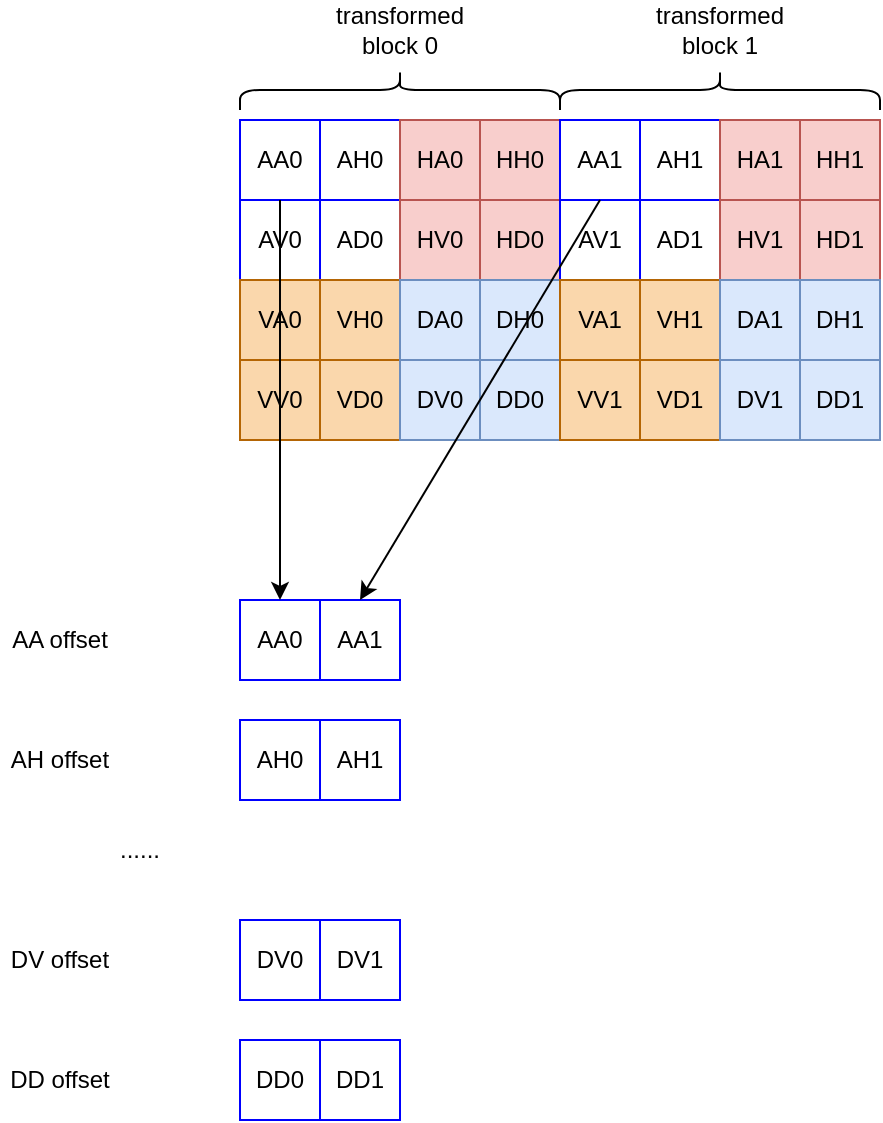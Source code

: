 <mxfile version="22.1.5" type="github">
  <diagram name="第 1 页" id="shTC8Z6--Nmm1lQACW7x">
    <mxGraphModel dx="818" dy="492" grid="1" gridSize="10" guides="1" tooltips="1" connect="1" arrows="1" fold="1" page="1" pageScale="1" pageWidth="1169" pageHeight="827" math="0" shadow="0">
      <root>
        <mxCell id="0" />
        <mxCell id="1" parent="0" />
        <mxCell id="ozwnez7hy_r3zfRa-a8K-2" value="AA0" style="whiteSpace=wrap;html=1;aspect=fixed;strokeColor=#0000FF;" parent="1" vertex="1">
          <mxGeometry x="160" y="80" width="40" height="40" as="geometry" />
        </mxCell>
        <mxCell id="ozwnez7hy_r3zfRa-a8K-3" value="AH0" style="whiteSpace=wrap;html=1;aspect=fixed;strokeColor=#0000FF;" parent="1" vertex="1">
          <mxGeometry x="200" y="80" width="40" height="40" as="geometry" />
        </mxCell>
        <mxCell id="ozwnez7hy_r3zfRa-a8K-4" value="AV0" style="whiteSpace=wrap;html=1;aspect=fixed;strokeColor=#0000FF;" parent="1" vertex="1">
          <mxGeometry x="160" y="120" width="40" height="40" as="geometry" />
        </mxCell>
        <mxCell id="ozwnez7hy_r3zfRa-a8K-5" value="AD0" style="whiteSpace=wrap;html=1;aspect=fixed;strokeColor=#0000FF;" parent="1" vertex="1">
          <mxGeometry x="200" y="120" width="40" height="40" as="geometry" />
        </mxCell>
        <mxCell id="ozwnez7hy_r3zfRa-a8K-6" value="HA0" style="whiteSpace=wrap;html=1;aspect=fixed;strokeColor=#b85450;fillColor=#f8cecc;" parent="1" vertex="1">
          <mxGeometry x="240" y="80" width="40" height="40" as="geometry" />
        </mxCell>
        <mxCell id="ozwnez7hy_r3zfRa-a8K-7" value="HH0" style="whiteSpace=wrap;html=1;aspect=fixed;strokeColor=#b85450;fillColor=#f8cecc;" parent="1" vertex="1">
          <mxGeometry x="280" y="80" width="40" height="40" as="geometry" />
        </mxCell>
        <mxCell id="ozwnez7hy_r3zfRa-a8K-8" value="HV0" style="whiteSpace=wrap;html=1;aspect=fixed;strokeColor=#b85450;fillColor=#f8cecc;" parent="1" vertex="1">
          <mxGeometry x="240" y="120" width="40" height="40" as="geometry" />
        </mxCell>
        <mxCell id="ozwnez7hy_r3zfRa-a8K-9" value="HD0" style="whiteSpace=wrap;html=1;aspect=fixed;strokeColor=#b85450;fillColor=#f8cecc;" parent="1" vertex="1">
          <mxGeometry x="280" y="120" width="40" height="40" as="geometry" />
        </mxCell>
        <mxCell id="ozwnez7hy_r3zfRa-a8K-10" value="VA0" style="whiteSpace=wrap;html=1;aspect=fixed;strokeColor=#b46504;fillColor=#fad7ac;" parent="1" vertex="1">
          <mxGeometry x="160" y="160" width="40" height="40" as="geometry" />
        </mxCell>
        <mxCell id="ozwnez7hy_r3zfRa-a8K-11" value="VH0" style="whiteSpace=wrap;html=1;aspect=fixed;strokeColor=#b46504;fillColor=#fad7ac;" parent="1" vertex="1">
          <mxGeometry x="200" y="160" width="40" height="40" as="geometry" />
        </mxCell>
        <mxCell id="ozwnez7hy_r3zfRa-a8K-12" value="VV0" style="whiteSpace=wrap;html=1;aspect=fixed;strokeColor=#b46504;fillColor=#fad7ac;" parent="1" vertex="1">
          <mxGeometry x="160" y="200" width="40" height="40" as="geometry" />
        </mxCell>
        <mxCell id="ozwnez7hy_r3zfRa-a8K-13" value="VD0" style="whiteSpace=wrap;html=1;aspect=fixed;strokeColor=#b46504;fillColor=#fad7ac;" parent="1" vertex="1">
          <mxGeometry x="200" y="200" width="40" height="40" as="geometry" />
        </mxCell>
        <mxCell id="ozwnez7hy_r3zfRa-a8K-14" value="DA0" style="whiteSpace=wrap;html=1;aspect=fixed;strokeColor=#6c8ebf;fillColor=#dae8fc;" parent="1" vertex="1">
          <mxGeometry x="240" y="160" width="40" height="40" as="geometry" />
        </mxCell>
        <mxCell id="ozwnez7hy_r3zfRa-a8K-15" value="DH0" style="whiteSpace=wrap;html=1;aspect=fixed;strokeColor=#6c8ebf;fillColor=#dae8fc;" parent="1" vertex="1">
          <mxGeometry x="280" y="160" width="40" height="40" as="geometry" />
        </mxCell>
        <mxCell id="ozwnez7hy_r3zfRa-a8K-16" value="DV0" style="whiteSpace=wrap;html=1;aspect=fixed;strokeColor=#6c8ebf;fillColor=#dae8fc;" parent="1" vertex="1">
          <mxGeometry x="240" y="200" width="40" height="40" as="geometry" />
        </mxCell>
        <mxCell id="ozwnez7hy_r3zfRa-a8K-17" value="DD0" style="whiteSpace=wrap;html=1;aspect=fixed;strokeColor=#6c8ebf;fillColor=#dae8fc;" parent="1" vertex="1">
          <mxGeometry x="280" y="200" width="40" height="40" as="geometry" />
        </mxCell>
        <mxCell id="ozwnez7hy_r3zfRa-a8K-18" value="AA1" style="whiteSpace=wrap;html=1;aspect=fixed;strokeColor=#0000FF;" parent="1" vertex="1">
          <mxGeometry x="320" y="80" width="40" height="40" as="geometry" />
        </mxCell>
        <mxCell id="ozwnez7hy_r3zfRa-a8K-19" value="AH1" style="whiteSpace=wrap;html=1;aspect=fixed;strokeColor=#0000FF;" parent="1" vertex="1">
          <mxGeometry x="360" y="80" width="40" height="40" as="geometry" />
        </mxCell>
        <mxCell id="ozwnez7hy_r3zfRa-a8K-20" value="AV1" style="whiteSpace=wrap;html=1;aspect=fixed;strokeColor=#0000FF;" parent="1" vertex="1">
          <mxGeometry x="320" y="120" width="40" height="40" as="geometry" />
        </mxCell>
        <mxCell id="ozwnez7hy_r3zfRa-a8K-21" value="AD1" style="whiteSpace=wrap;html=1;aspect=fixed;strokeColor=#0000FF;" parent="1" vertex="1">
          <mxGeometry x="360" y="120" width="40" height="40" as="geometry" />
        </mxCell>
        <mxCell id="ozwnez7hy_r3zfRa-a8K-22" value="HA1" style="whiteSpace=wrap;html=1;aspect=fixed;strokeColor=#b85450;fillColor=#f8cecc;" parent="1" vertex="1">
          <mxGeometry x="400" y="80" width="40" height="40" as="geometry" />
        </mxCell>
        <mxCell id="ozwnez7hy_r3zfRa-a8K-23" value="HH1" style="whiteSpace=wrap;html=1;aspect=fixed;strokeColor=#b85450;fillColor=#f8cecc;" parent="1" vertex="1">
          <mxGeometry x="440" y="80" width="40" height="40" as="geometry" />
        </mxCell>
        <mxCell id="ozwnez7hy_r3zfRa-a8K-24" value="HV1" style="whiteSpace=wrap;html=1;aspect=fixed;strokeColor=#b85450;fillColor=#f8cecc;" parent="1" vertex="1">
          <mxGeometry x="400" y="120" width="40" height="40" as="geometry" />
        </mxCell>
        <mxCell id="ozwnez7hy_r3zfRa-a8K-25" value="HD1" style="whiteSpace=wrap;html=1;aspect=fixed;strokeColor=#b85450;fillColor=#f8cecc;" parent="1" vertex="1">
          <mxGeometry x="440" y="120" width="40" height="40" as="geometry" />
        </mxCell>
        <mxCell id="ozwnez7hy_r3zfRa-a8K-26" value="VA1" style="whiteSpace=wrap;html=1;aspect=fixed;strokeColor=#b46504;fillColor=#fad7ac;" parent="1" vertex="1">
          <mxGeometry x="320" y="160" width="40" height="40" as="geometry" />
        </mxCell>
        <mxCell id="ozwnez7hy_r3zfRa-a8K-27" value="VH1" style="whiteSpace=wrap;html=1;aspect=fixed;strokeColor=#b46504;fillColor=#fad7ac;" parent="1" vertex="1">
          <mxGeometry x="360" y="160" width="40" height="40" as="geometry" />
        </mxCell>
        <mxCell id="ozwnez7hy_r3zfRa-a8K-28" value="VV1" style="whiteSpace=wrap;html=1;aspect=fixed;strokeColor=#b46504;fillColor=#fad7ac;" parent="1" vertex="1">
          <mxGeometry x="320" y="200" width="40" height="40" as="geometry" />
        </mxCell>
        <mxCell id="ozwnez7hy_r3zfRa-a8K-29" value="VD1" style="whiteSpace=wrap;html=1;aspect=fixed;strokeColor=#b46504;fillColor=#fad7ac;" parent="1" vertex="1">
          <mxGeometry x="360" y="200" width="40" height="40" as="geometry" />
        </mxCell>
        <mxCell id="ozwnez7hy_r3zfRa-a8K-30" value="DA1" style="whiteSpace=wrap;html=1;aspect=fixed;strokeColor=#6c8ebf;fillColor=#dae8fc;" parent="1" vertex="1">
          <mxGeometry x="400" y="160" width="40" height="40" as="geometry" />
        </mxCell>
        <mxCell id="ozwnez7hy_r3zfRa-a8K-31" value="DH1" style="whiteSpace=wrap;html=1;aspect=fixed;strokeColor=#6c8ebf;fillColor=#dae8fc;" parent="1" vertex="1">
          <mxGeometry x="440" y="160" width="40" height="40" as="geometry" />
        </mxCell>
        <mxCell id="ozwnez7hy_r3zfRa-a8K-32" value="DV1" style="whiteSpace=wrap;html=1;aspect=fixed;strokeColor=#6c8ebf;fillColor=#dae8fc;" parent="1" vertex="1">
          <mxGeometry x="400" y="200" width="40" height="40" as="geometry" />
        </mxCell>
        <mxCell id="ozwnez7hy_r3zfRa-a8K-33" value="DD1" style="whiteSpace=wrap;html=1;aspect=fixed;strokeColor=#6c8ebf;fillColor=#dae8fc;" parent="1" vertex="1">
          <mxGeometry x="440" y="200" width="40" height="40" as="geometry" />
        </mxCell>
        <mxCell id="ozwnez7hy_r3zfRa-a8K-34" value="AA0" style="whiteSpace=wrap;html=1;aspect=fixed;strokeColor=#0000FF;" parent="1" vertex="1">
          <mxGeometry x="160" y="320" width="40" height="40" as="geometry" />
        </mxCell>
        <mxCell id="ozwnez7hy_r3zfRa-a8K-35" value="AA1" style="whiteSpace=wrap;html=1;aspect=fixed;strokeColor=#0000FF;" parent="1" vertex="1">
          <mxGeometry x="200" y="320" width="40" height="40" as="geometry" />
        </mxCell>
        <mxCell id="ozwnez7hy_r3zfRa-a8K-36" value="AA offset" style="text;html=1;strokeColor=none;fillColor=none;align=center;verticalAlign=middle;whiteSpace=wrap;rounded=0;" parent="1" vertex="1">
          <mxGeometry x="40" y="320" width="60" height="40" as="geometry" />
        </mxCell>
        <mxCell id="ozwnez7hy_r3zfRa-a8K-37" value="AH0" style="whiteSpace=wrap;html=1;aspect=fixed;strokeColor=#0000FF;" parent="1" vertex="1">
          <mxGeometry x="160" y="380" width="40" height="40" as="geometry" />
        </mxCell>
        <mxCell id="ozwnez7hy_r3zfRa-a8K-38" value="AH1" style="whiteSpace=wrap;html=1;aspect=fixed;strokeColor=#0000FF;" parent="1" vertex="1">
          <mxGeometry x="200" y="380" width="40" height="40" as="geometry" />
        </mxCell>
        <mxCell id="ozwnez7hy_r3zfRa-a8K-39" value="AH offset" style="text;html=1;strokeColor=none;fillColor=none;align=center;verticalAlign=middle;whiteSpace=wrap;rounded=0;" parent="1" vertex="1">
          <mxGeometry x="40" y="380" width="60" height="40" as="geometry" />
        </mxCell>
        <mxCell id="ozwnez7hy_r3zfRa-a8K-40" value="" style="endArrow=classic;html=1;rounded=0;exitX=0.5;exitY=0;exitDx=0;exitDy=0;entryX=0.5;entryY=0;entryDx=0;entryDy=0;" parent="1" source="ozwnez7hy_r3zfRa-a8K-4" target="ozwnez7hy_r3zfRa-a8K-34" edge="1">
          <mxGeometry width="50" height="50" relative="1" as="geometry">
            <mxPoint x="400" y="280" as="sourcePoint" />
            <mxPoint x="450" y="230" as="targetPoint" />
          </mxGeometry>
        </mxCell>
        <mxCell id="ozwnez7hy_r3zfRa-a8K-41" value="" style="endArrow=classic;html=1;rounded=0;exitX=0.5;exitY=0;exitDx=0;exitDy=0;entryX=0.5;entryY=0;entryDx=0;entryDy=0;" parent="1" source="ozwnez7hy_r3zfRa-a8K-20" target="ozwnez7hy_r3zfRa-a8K-35" edge="1">
          <mxGeometry width="50" height="50" relative="1" as="geometry">
            <mxPoint x="400" y="280" as="sourcePoint" />
            <mxPoint x="450" y="230" as="targetPoint" />
          </mxGeometry>
        </mxCell>
        <mxCell id="ozwnez7hy_r3zfRa-a8K-42" value="DV0" style="whiteSpace=wrap;html=1;aspect=fixed;strokeColor=#0000FF;" parent="1" vertex="1">
          <mxGeometry x="160" y="480" width="40" height="40" as="geometry" />
        </mxCell>
        <mxCell id="ozwnez7hy_r3zfRa-a8K-43" value="DV1" style="whiteSpace=wrap;html=1;aspect=fixed;strokeColor=#0000FF;" parent="1" vertex="1">
          <mxGeometry x="200" y="480" width="40" height="40" as="geometry" />
        </mxCell>
        <mxCell id="ozwnez7hy_r3zfRa-a8K-44" value="DV offset" style="text;html=1;strokeColor=none;fillColor=none;align=center;verticalAlign=middle;whiteSpace=wrap;rounded=0;" parent="1" vertex="1">
          <mxGeometry x="40" y="480" width="60" height="40" as="geometry" />
        </mxCell>
        <mxCell id="ozwnez7hy_r3zfRa-a8K-45" value="DD0" style="whiteSpace=wrap;html=1;aspect=fixed;strokeColor=#0000FF;" parent="1" vertex="1">
          <mxGeometry x="160" y="540" width="40" height="40" as="geometry" />
        </mxCell>
        <mxCell id="ozwnez7hy_r3zfRa-a8K-46" value="DD1" style="whiteSpace=wrap;html=1;aspect=fixed;strokeColor=#0000FF;" parent="1" vertex="1">
          <mxGeometry x="200" y="540" width="40" height="40" as="geometry" />
        </mxCell>
        <mxCell id="ozwnez7hy_r3zfRa-a8K-47" value="DD offset" style="text;html=1;strokeColor=none;fillColor=none;align=center;verticalAlign=middle;whiteSpace=wrap;rounded=0;" parent="1" vertex="1">
          <mxGeometry x="40" y="540" width="60" height="40" as="geometry" />
        </mxCell>
        <mxCell id="ozwnez7hy_r3zfRa-a8K-48" value="......" style="text;html=1;strokeColor=none;fillColor=none;align=center;verticalAlign=middle;whiteSpace=wrap;rounded=0;" parent="1" vertex="1">
          <mxGeometry x="80" y="430" width="60" height="30" as="geometry" />
        </mxCell>
        <mxCell id="ozwnez7hy_r3zfRa-a8K-49" value="" style="shape=curlyBracket;whiteSpace=wrap;html=1;rounded=1;flipH=1;labelPosition=right;verticalLabelPosition=middle;align=left;verticalAlign=middle;rotation=-90;" parent="1" vertex="1">
          <mxGeometry x="230" y="-15" width="20" height="160" as="geometry" />
        </mxCell>
        <mxCell id="kaeUD0Y2ui1EPQrbqfe8-1" value="transformed block 0" style="text;html=1;strokeColor=none;fillColor=none;align=center;verticalAlign=middle;whiteSpace=wrap;rounded=0;" parent="1" vertex="1">
          <mxGeometry x="210" y="20" width="60" height="30" as="geometry" />
        </mxCell>
        <mxCell id="kaeUD0Y2ui1EPQrbqfe8-2" value="" style="shape=curlyBracket;whiteSpace=wrap;html=1;rounded=1;flipH=1;labelPosition=right;verticalLabelPosition=middle;align=left;verticalAlign=middle;rotation=-90;" parent="1" vertex="1">
          <mxGeometry x="390" y="-15" width="20" height="160" as="geometry" />
        </mxCell>
        <mxCell id="kaeUD0Y2ui1EPQrbqfe8-3" value="transformed block 1" style="text;html=1;strokeColor=none;fillColor=none;align=center;verticalAlign=middle;whiteSpace=wrap;rounded=0;" parent="1" vertex="1">
          <mxGeometry x="370" y="20" width="60" height="30" as="geometry" />
        </mxCell>
      </root>
    </mxGraphModel>
  </diagram>
</mxfile>
